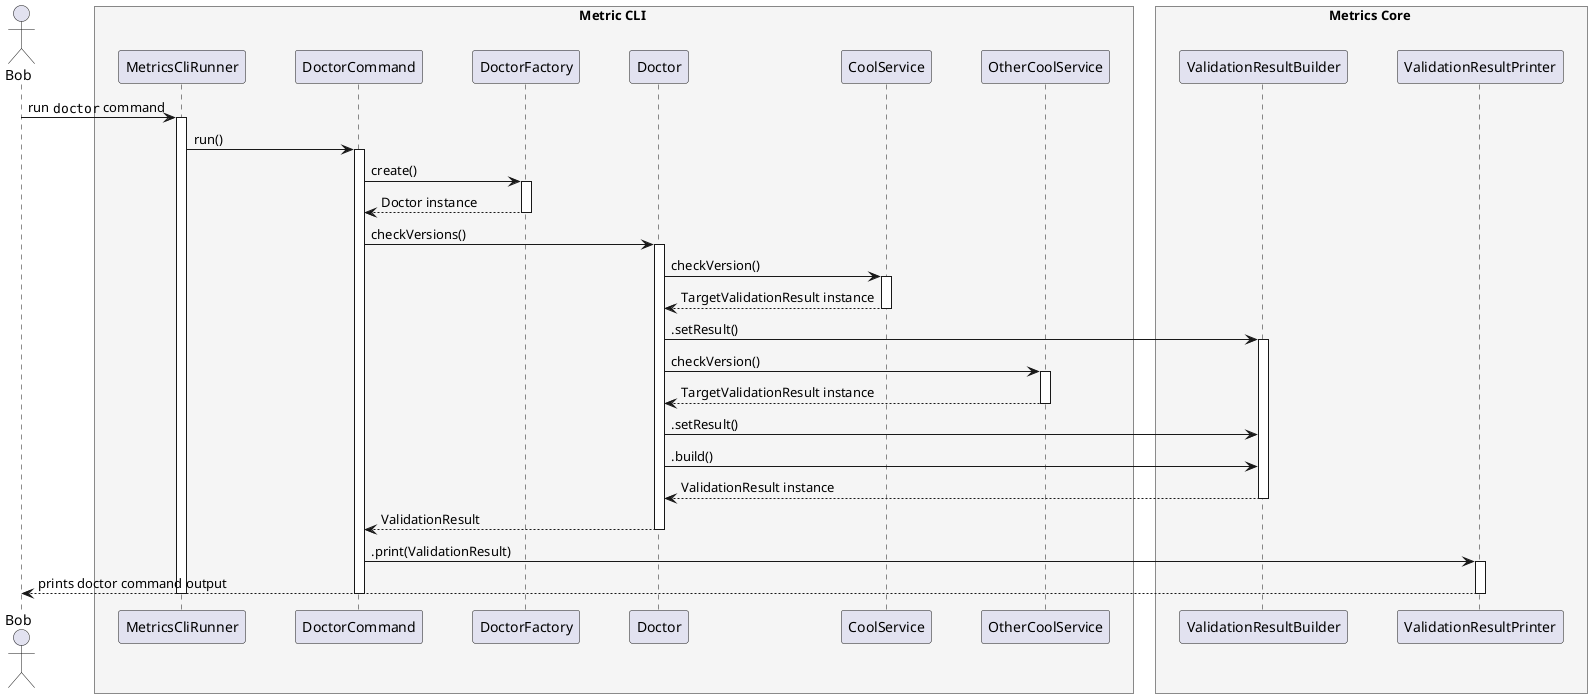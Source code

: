 @startuml doctor_command_sequence_diagram

skinparam ParticipantPadding 20
skinparam BoxPadding 10

actor Bob

box Metric CLI #whiteSmoke

participant MetricsCliRunner
participant DoctorCommand
participant DoctorFactory
participant Doctor
participant CoolService
participant OtherCoolService

end box

box Metrics Core #whiteSmoke

participant ValidationResultBuilder
participant ValidationResultPrinter

end box

Bob -> MetricsCliRunner : run ""doctor"" command
activate MetricsCliRunner

MetricsCliRunner -> DoctorCommand : run()
activate DoctorCommand

DoctorCommand -> DoctorFactory : create()
activate DoctorFactory

DoctorFactory --> DoctorCommand : Doctor instance
deactivate DoctorFactory

DoctorCommand -> Doctor : checkVersions()
activate Doctor

Doctor -> CoolService : checkVersion()
activate CoolService

CoolService --> Doctor : TargetValidationResult instance
deactivate CoolService

Doctor -> ValidationResultBuilder : .setResult()
activate ValidationResultBuilder

Doctor -> OtherCoolService : checkVersion()
activate OtherCoolService
OtherCoolService --> Doctor : TargetValidationResult instance
deactivate OtherCoolService

Doctor -> ValidationResultBuilder : .setResult()
Doctor -> ValidationResultBuilder : .build()
ValidationResultBuilder --> Doctor :  ValidationResult instance
deactivate ValidationResultBuilder

Doctor --> DoctorCommand : ValidationResult
deactivate Doctor

DoctorCommand -> ValidationResultPrinter : .print(ValidationResult)
activate ValidationResultPrinter

ValidationResultPrinter --> Bob : prints doctor command output
deactivate ValidationResultPrinter

deactivate DoctorCommand
deactivate MetricsCliRunner

@enduml
